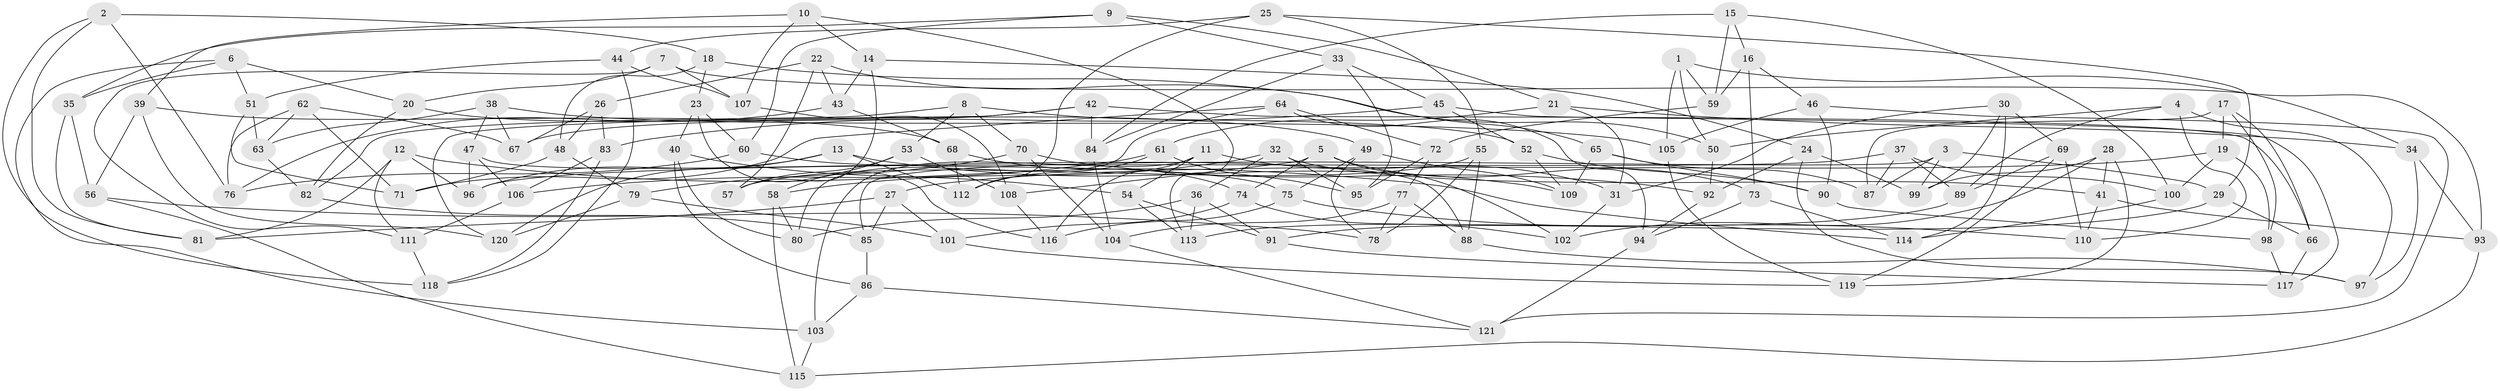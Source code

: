 // coarse degree distribution, {3: 0.14583333333333334, 7: 0.08333333333333333, 4: 0.4166666666666667, 6: 0.08333333333333333, 5: 0.125, 11: 0.020833333333333332, 10: 0.041666666666666664, 15: 0.020833333333333332, 2: 0.020833333333333332, 9: 0.020833333333333332, 12: 0.020833333333333332}
// Generated by graph-tools (version 1.1) at 2025/01/03/04/25 22:01:25]
// undirected, 121 vertices, 242 edges
graph export_dot {
graph [start="1"]
  node [color=gray90,style=filled];
  1;
  2;
  3;
  4;
  5;
  6;
  7;
  8;
  9;
  10;
  11;
  12;
  13;
  14;
  15;
  16;
  17;
  18;
  19;
  20;
  21;
  22;
  23;
  24;
  25;
  26;
  27;
  28;
  29;
  30;
  31;
  32;
  33;
  34;
  35;
  36;
  37;
  38;
  39;
  40;
  41;
  42;
  43;
  44;
  45;
  46;
  47;
  48;
  49;
  50;
  51;
  52;
  53;
  54;
  55;
  56;
  57;
  58;
  59;
  60;
  61;
  62;
  63;
  64;
  65;
  66;
  67;
  68;
  69;
  70;
  71;
  72;
  73;
  74;
  75;
  76;
  77;
  78;
  79;
  80;
  81;
  82;
  83;
  84;
  85;
  86;
  87;
  88;
  89;
  90;
  91;
  92;
  93;
  94;
  95;
  96;
  97;
  98;
  99;
  100;
  101;
  102;
  103;
  104;
  105;
  106;
  107;
  108;
  109;
  110;
  111;
  112;
  113;
  114;
  115;
  116;
  117;
  118;
  119;
  120;
  121;
  1 -- 105;
  1 -- 34;
  1 -- 59;
  1 -- 50;
  2 -- 81;
  2 -- 18;
  2 -- 76;
  2 -- 118;
  3 -- 99;
  3 -- 85;
  3 -- 87;
  3 -- 29;
  4 -- 50;
  4 -- 89;
  4 -- 97;
  4 -- 110;
  5 -- 102;
  5 -- 108;
  5 -- 73;
  5 -- 74;
  6 -- 35;
  6 -- 51;
  6 -- 103;
  6 -- 20;
  7 -- 20;
  7 -- 93;
  7 -- 111;
  7 -- 107;
  8 -- 82;
  8 -- 52;
  8 -- 53;
  8 -- 70;
  9 -- 35;
  9 -- 60;
  9 -- 21;
  9 -- 33;
  10 -- 113;
  10 -- 39;
  10 -- 107;
  10 -- 14;
  11 -- 103;
  11 -- 31;
  11 -- 116;
  11 -- 54;
  12 -- 114;
  12 -- 111;
  12 -- 96;
  12 -- 81;
  13 -- 120;
  13 -- 109;
  13 -- 96;
  13 -- 112;
  14 -- 57;
  14 -- 24;
  14 -- 43;
  15 -- 59;
  15 -- 84;
  15 -- 100;
  15 -- 16;
  16 -- 59;
  16 -- 73;
  16 -- 46;
  17 -- 19;
  17 -- 98;
  17 -- 66;
  17 -- 87;
  18 -- 50;
  18 -- 48;
  18 -- 23;
  19 -- 100;
  19 -- 98;
  19 -- 27;
  20 -- 49;
  20 -- 82;
  21 -- 31;
  21 -- 61;
  21 -- 34;
  22 -- 43;
  22 -- 57;
  22 -- 26;
  22 -- 65;
  23 -- 60;
  23 -- 116;
  23 -- 40;
  24 -- 92;
  24 -- 99;
  24 -- 97;
  25 -- 44;
  25 -- 55;
  25 -- 29;
  25 -- 112;
  26 -- 67;
  26 -- 83;
  26 -- 48;
  27 -- 85;
  27 -- 101;
  27 -- 81;
  28 -- 99;
  28 -- 41;
  28 -- 119;
  28 -- 102;
  29 -- 66;
  29 -- 91;
  30 -- 99;
  30 -- 114;
  30 -- 69;
  30 -- 31;
  31 -- 102;
  32 -- 36;
  32 -- 58;
  32 -- 41;
  32 -- 95;
  33 -- 45;
  33 -- 95;
  33 -- 84;
  34 -- 93;
  34 -- 97;
  35 -- 81;
  35 -- 56;
  36 -- 113;
  36 -- 91;
  36 -- 80;
  37 -- 100;
  37 -- 89;
  37 -- 87;
  37 -- 96;
  38 -- 67;
  38 -- 105;
  38 -- 63;
  38 -- 47;
  39 -- 68;
  39 -- 120;
  39 -- 56;
  40 -- 80;
  40 -- 54;
  40 -- 86;
  41 -- 93;
  41 -- 110;
  42 -- 67;
  42 -- 120;
  42 -- 84;
  42 -- 66;
  43 -- 76;
  43 -- 68;
  44 -- 51;
  44 -- 118;
  44 -- 107;
  45 -- 83;
  45 -- 52;
  45 -- 117;
  46 -- 121;
  46 -- 90;
  46 -- 105;
  47 -- 88;
  47 -- 96;
  47 -- 106;
  48 -- 79;
  48 -- 71;
  49 -- 78;
  49 -- 109;
  49 -- 75;
  50 -- 92;
  51 -- 71;
  51 -- 63;
  52 -- 109;
  52 -- 90;
  53 -- 57;
  53 -- 58;
  53 -- 108;
  54 -- 113;
  54 -- 91;
  55 -- 88;
  55 -- 78;
  55 -- 57;
  56 -- 115;
  56 -- 78;
  58 -- 80;
  58 -- 115;
  59 -- 72;
  60 -- 75;
  60 -- 76;
  61 -- 112;
  61 -- 95;
  61 -- 106;
  62 -- 76;
  62 -- 63;
  62 -- 67;
  62 -- 71;
  63 -- 82;
  64 -- 71;
  64 -- 80;
  64 -- 72;
  64 -- 94;
  65 -- 109;
  65 -- 87;
  65 -- 90;
  66 -- 117;
  68 -- 112;
  68 -- 74;
  69 -- 119;
  69 -- 89;
  69 -- 110;
  70 -- 92;
  70 -- 104;
  70 -- 79;
  72 -- 95;
  72 -- 77;
  73 -- 114;
  73 -- 94;
  74 -- 101;
  74 -- 102;
  75 -- 116;
  75 -- 110;
  77 -- 104;
  77 -- 88;
  77 -- 78;
  79 -- 101;
  79 -- 120;
  82 -- 85;
  83 -- 106;
  83 -- 118;
  84 -- 104;
  85 -- 86;
  86 -- 121;
  86 -- 103;
  88 -- 97;
  89 -- 113;
  90 -- 98;
  91 -- 117;
  92 -- 94;
  93 -- 115;
  94 -- 121;
  98 -- 117;
  100 -- 114;
  101 -- 119;
  103 -- 115;
  104 -- 121;
  105 -- 119;
  106 -- 111;
  107 -- 108;
  108 -- 116;
  111 -- 118;
}
